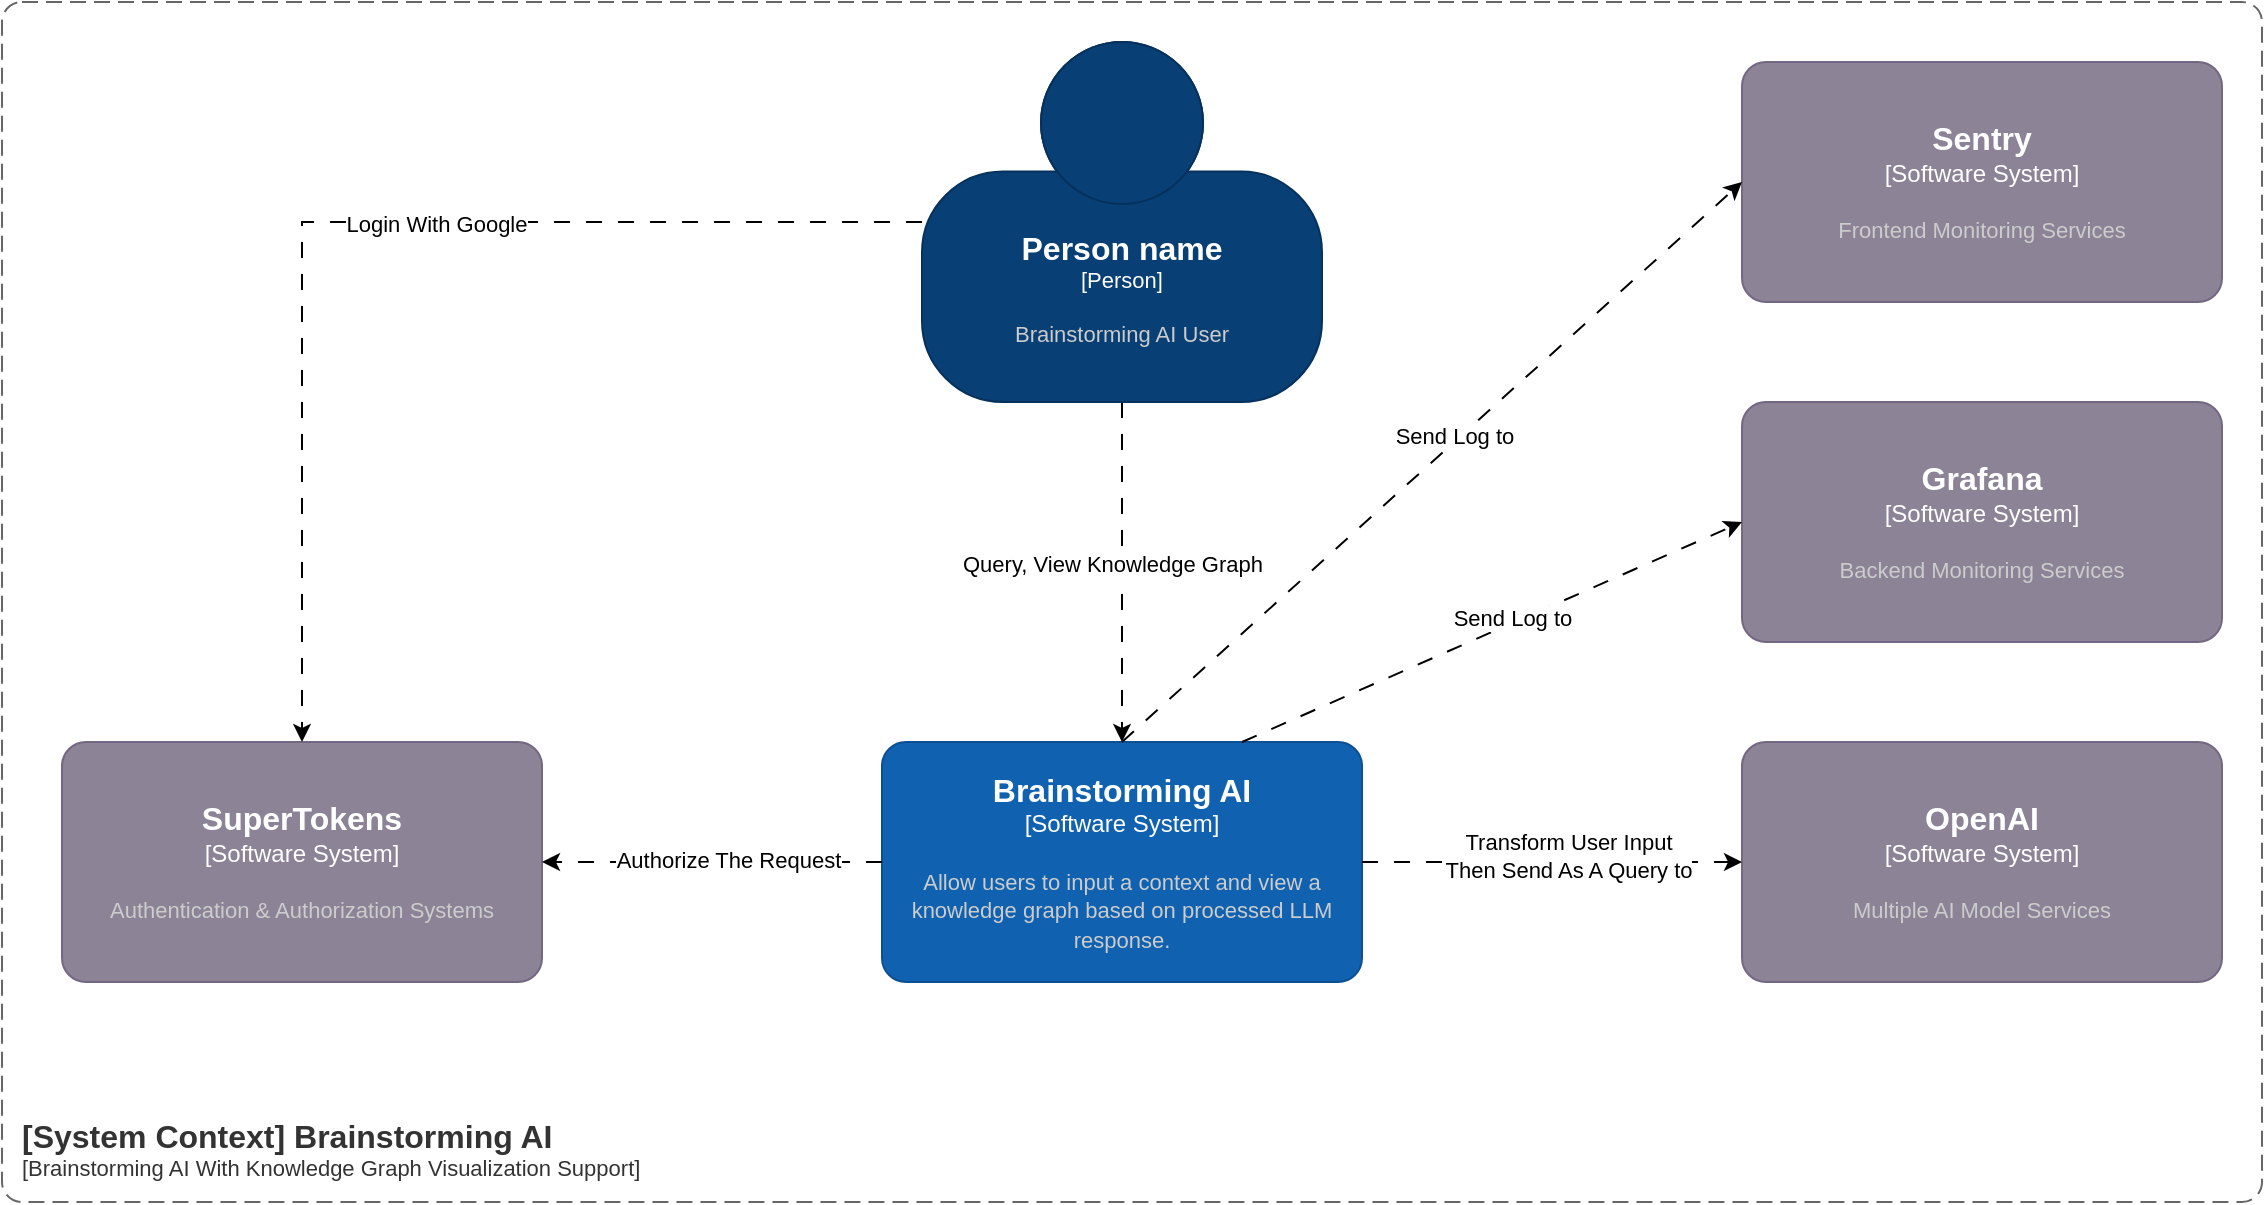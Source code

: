 <mxfile version="26.0.14" pages="3">
  <diagram name="Context" id="xoKpwzHCvvYYNyrAZZVt">
    <mxGraphModel dx="1224" dy="1099" grid="1" gridSize="10" guides="1" tooltips="1" connect="1" arrows="1" fold="1" page="1" pageScale="1" pageWidth="850" pageHeight="1100" math="0" shadow="0">
      <root>
        <mxCell id="0" />
        <mxCell id="1" parent="0" />
        <mxCell id="KrXMXZLr7RKzpI1ByU8g-8" style="edgeStyle=orthogonalEdgeStyle;rounded=0;orthogonalLoop=1;jettySize=auto;html=1;dashed=1;dashPattern=8 8;" parent="1" source="KrXMXZLr7RKzpI1ByU8g-1" target="KrXMXZLr7RKzpI1ByU8g-3" edge="1">
          <mxGeometry relative="1" as="geometry" />
        </mxCell>
        <mxCell id="KrXMXZLr7RKzpI1ByU8g-9" value="Query, View Knowledge Graph" style="edgeLabel;html=1;align=center;verticalAlign=middle;resizable=0;points=[];" parent="KrXMXZLr7RKzpI1ByU8g-8" vertex="1" connectable="0">
          <mxGeometry x="-0.549" y="1" relative="1" as="geometry">
            <mxPoint x="-6" y="42" as="offset" />
          </mxGeometry>
        </mxCell>
        <object placeholders="1" c4Name="Person name" c4Type="Person" c4Description="Brainstorming AI User" label="&lt;font style=&quot;font-size: 16px&quot;&gt;&lt;b&gt;%c4Name%&lt;/b&gt;&lt;/font&gt;&lt;div&gt;[%c4Type%]&lt;/div&gt;&lt;br&gt;&lt;div&gt;&lt;font style=&quot;font-size: 11px&quot;&gt;&lt;font color=&quot;#cccccc&quot;&gt;%c4Description%&lt;/font&gt;&lt;/div&gt;" id="KrXMXZLr7RKzpI1ByU8g-1">
          <mxCell style="html=1;fontSize=11;dashed=0;whiteSpace=wrap;fillColor=#083F75;strokeColor=#06315C;fontColor=#ffffff;shape=mxgraph.c4.person2;align=center;metaEdit=1;points=[[0.5,0,0],[1,0.5,0],[1,0.75,0],[0.75,1,0],[0.5,1,0],[0.25,1,0],[0,0.75,0],[0,0.5,0]];resizable=0;" parent="1" vertex="1">
            <mxGeometry x="570" y="170" width="200" height="180" as="geometry" />
          </mxCell>
        </object>
        <object placeholders="1" c4Name="SuperTokens" c4Type="Software System" c4Description="Authentication &amp; Authorization Systems" label="&lt;font style=&quot;font-size: 16px&quot;&gt;&lt;b&gt;%c4Name%&lt;/b&gt;&lt;/font&gt;&lt;div&gt;[%c4Type%]&lt;/div&gt;&lt;br&gt;&lt;div&gt;&lt;font style=&quot;font-size: 11px&quot;&gt;&lt;font color=&quot;#cccccc&quot;&gt;%c4Description%&lt;/font&gt;&lt;/div&gt;" id="KrXMXZLr7RKzpI1ByU8g-2">
          <mxCell style="rounded=1;whiteSpace=wrap;html=1;labelBackgroundColor=none;fillColor=light-dark(#8C8496,#69AEF2);fontColor=#ffffff;align=center;arcSize=10;strokeColor=#736782;metaEdit=1;resizable=0;points=[[0.25,0,0],[0.5,0,0],[0.75,0,0],[1,0.25,0],[1,0.5,0],[1,0.75,0],[0.75,1,0],[0.5,1,0],[0.25,1,0],[0,0.75,0],[0,0.5,0],[0,0.25,0]];" parent="1" vertex="1">
            <mxGeometry x="140" y="520" width="240" height="120" as="geometry" />
          </mxCell>
        </object>
        <object placeholders="1" c4Name="Brainstorming AI" c4Type="Software System" c4Description="Allow users to input a context and view a knowledge graph based on processed LLM response." label="&lt;font style=&quot;font-size: 16px&quot;&gt;&lt;b&gt;%c4Name%&lt;/b&gt;&lt;/font&gt;&lt;div&gt;[%c4Type%]&lt;/div&gt;&lt;br&gt;&lt;div&gt;&lt;font style=&quot;font-size: 11px&quot;&gt;&lt;font color=&quot;#cccccc&quot;&gt;%c4Description%&lt;/font&gt;&lt;/div&gt;" id="KrXMXZLr7RKzpI1ByU8g-3">
          <mxCell style="rounded=1;whiteSpace=wrap;html=1;labelBackgroundColor=none;fillColor=#1061B0;fontColor=#ffffff;align=center;arcSize=10;strokeColor=#0D5091;metaEdit=1;resizable=0;points=[[0.25,0,0],[0.5,0,0],[0.75,0,0],[1,0.25,0],[1,0.5,0],[1,0.75,0],[0.75,1,0],[0.5,1,0],[0.25,1,0],[0,0.75,0],[0,0.5,0],[0,0.25,0]];" parent="1" vertex="1">
            <mxGeometry x="550" y="520" width="240" height="120" as="geometry" />
          </mxCell>
        </object>
        <mxCell id="KrXMXZLr7RKzpI1ByU8g-4" style="edgeStyle=orthogonalEdgeStyle;rounded=0;orthogonalLoop=1;jettySize=auto;html=1;entryX=0.5;entryY=0;entryDx=0;entryDy=0;entryPerimeter=0;dashed=1;dashPattern=8 8;" parent="1" source="KrXMXZLr7RKzpI1ByU8g-1" target="KrXMXZLr7RKzpI1ByU8g-2" edge="1">
          <mxGeometry relative="1" as="geometry" />
        </mxCell>
        <mxCell id="KrXMXZLr7RKzpI1ByU8g-5" value="Login With Google" style="edgeLabel;html=1;align=center;verticalAlign=middle;resizable=0;points=[];" parent="KrXMXZLr7RKzpI1ByU8g-4" vertex="1" connectable="0">
          <mxGeometry x="-0.146" y="1" relative="1" as="geometry">
            <mxPoint as="offset" />
          </mxGeometry>
        </mxCell>
        <mxCell id="KrXMXZLr7RKzpI1ByU8g-6" style="edgeStyle=orthogonalEdgeStyle;rounded=0;orthogonalLoop=1;jettySize=auto;html=1;exitX=0;exitY=0.5;exitDx=0;exitDy=0;exitPerimeter=0;entryX=1;entryY=0.5;entryDx=0;entryDy=0;entryPerimeter=0;dashed=1;dashPattern=8 8;" parent="1" source="KrXMXZLr7RKzpI1ByU8g-3" target="KrXMXZLr7RKzpI1ByU8g-2" edge="1">
          <mxGeometry relative="1" as="geometry" />
        </mxCell>
        <mxCell id="KrXMXZLr7RKzpI1ByU8g-7" value="Authorize The Request" style="edgeLabel;html=1;align=center;verticalAlign=middle;resizable=0;points=[];" parent="KrXMXZLr7RKzpI1ByU8g-6" vertex="1" connectable="0">
          <mxGeometry x="-0.094" y="-1" relative="1" as="geometry">
            <mxPoint as="offset" />
          </mxGeometry>
        </mxCell>
        <object placeholders="1" c4Name="[System Context] Brainstorming AI" c4Type="SystemScopeBoundary" c4Application="Brainstorming AI With Knowledge Graph Visualization Support" label="&lt;font style=&quot;font-size: 16px&quot;&gt;&lt;b&gt;&lt;div style=&quot;text-align: left&quot;&gt;%c4Name%&lt;/div&gt;&lt;/b&gt;&lt;/font&gt;&lt;div style=&quot;text-align: left&quot;&gt;[%c4Application%]&lt;/div&gt;" id="KrXMXZLr7RKzpI1ByU8g-11">
          <mxCell style="rounded=1;fontSize=11;whiteSpace=wrap;html=1;dashed=1;arcSize=20;fillColor=none;strokeColor=#666666;fontColor=#333333;labelBackgroundColor=none;align=left;verticalAlign=bottom;labelBorderColor=none;spacingTop=0;spacing=10;dashPattern=8 4;metaEdit=1;rotatable=0;perimeter=rectanglePerimeter;noLabel=0;labelPadding=0;allowArrows=0;connectable=0;expand=0;recursiveResize=0;editable=1;pointerEvents=0;absoluteArcSize=1;points=[[0.25,0,0],[0.5,0,0],[0.75,0,0],[1,0.25,0],[1,0.5,0],[1,0.75,0],[0.75,1,0],[0.5,1,0],[0.25,1,0],[0,0.75,0],[0,0.5,0],[0,0.25,0]];" parent="1" vertex="1">
            <mxGeometry x="110" y="150" width="1130" height="600" as="geometry" />
          </mxCell>
        </object>
        <object placeholders="1" c4Name="OpenAI" c4Type="Software System" c4Description="Multiple AI Model Services" label="&lt;font style=&quot;font-size: 16px&quot;&gt;&lt;b&gt;%c4Name%&lt;/b&gt;&lt;/font&gt;&lt;div&gt;[%c4Type%]&lt;/div&gt;&lt;br&gt;&lt;div&gt;&lt;font style=&quot;font-size: 11px&quot;&gt;&lt;font color=&quot;#cccccc&quot;&gt;%c4Description%&lt;/font&gt;&lt;/div&gt;" id="teyKz1xC-jGVm9Y_jV4c-1">
          <mxCell style="rounded=1;whiteSpace=wrap;html=1;labelBackgroundColor=none;fillColor=light-dark(#8C8496,#69AEF2);fontColor=#ffffff;align=center;arcSize=10;strokeColor=#736782;metaEdit=1;resizable=0;points=[[0.25,0,0],[0.5,0,0],[0.75,0,0],[1,0.25,0],[1,0.5,0],[1,0.75,0],[0.75,1,0],[0.5,1,0],[0.25,1,0],[0,0.75,0],[0,0.5,0],[0,0.25,0]];" parent="1" vertex="1">
            <mxGeometry x="980" y="520" width="240" height="120" as="geometry" />
          </mxCell>
        </object>
        <mxCell id="teyKz1xC-jGVm9Y_jV4c-2" style="edgeStyle=orthogonalEdgeStyle;rounded=0;orthogonalLoop=1;jettySize=auto;html=1;exitX=1;exitY=0.5;exitDx=0;exitDy=0;exitPerimeter=0;entryX=0;entryY=0.5;entryDx=0;entryDy=0;entryPerimeter=0;dashed=1;dashPattern=8 8;" parent="1" source="KrXMXZLr7RKzpI1ByU8g-3" target="teyKz1xC-jGVm9Y_jV4c-1" edge="1">
          <mxGeometry relative="1" as="geometry" />
        </mxCell>
        <mxCell id="07vYJACEWxiDzNjc88oJ-1" value="Transform User Input&lt;br&gt;Then Send As A Query to" style="edgeLabel;html=1;align=center;verticalAlign=middle;resizable=0;points=[];" parent="teyKz1xC-jGVm9Y_jV4c-2" vertex="1" connectable="0">
          <mxGeometry x="0.082" y="3" relative="1" as="geometry">
            <mxPoint as="offset" />
          </mxGeometry>
        </mxCell>
        <object placeholders="1" c4Name="Sentry" c4Type="Software System" c4Description="Frontend Monitoring Services" label="&lt;font style=&quot;font-size: 16px&quot;&gt;&lt;b&gt;%c4Name%&lt;/b&gt;&lt;/font&gt;&lt;div&gt;[%c4Type%]&lt;/div&gt;&lt;br&gt;&lt;div&gt;&lt;font style=&quot;font-size: 11px&quot;&gt;&lt;font color=&quot;#cccccc&quot;&gt;%c4Description%&lt;/font&gt;&lt;/div&gt;" id="_smd8ph1YB0CLwSTeMjv-1">
          <mxCell style="rounded=1;whiteSpace=wrap;html=1;labelBackgroundColor=none;fillColor=#8C8496;fontColor=#ffffff;align=center;arcSize=10;strokeColor=#736782;metaEdit=1;resizable=0;points=[[0.25,0,0],[0.5,0,0],[0.75,0,0],[1,0.25,0],[1,0.5,0],[1,0.75,0],[0.75,1,0],[0.5,1,0],[0.25,1,0],[0,0.75,0],[0,0.5,0],[0,0.25,0]];" parent="1" vertex="1">
            <mxGeometry x="980" y="180" width="240" height="120" as="geometry" />
          </mxCell>
        </object>
        <object placeholders="1" c4Name="Grafana" c4Type="Software System" c4Description="Backend Monitoring Services" label="&lt;font style=&quot;font-size: 16px&quot;&gt;&lt;b&gt;%c4Name%&lt;/b&gt;&lt;/font&gt;&lt;div&gt;[%c4Type%]&lt;/div&gt;&lt;br&gt;&lt;div&gt;&lt;font style=&quot;font-size: 11px&quot;&gt;&lt;font color=&quot;#cccccc&quot;&gt;%c4Description%&lt;/font&gt;&lt;/div&gt;" id="_smd8ph1YB0CLwSTeMjv-2">
          <mxCell style="rounded=1;whiteSpace=wrap;html=1;labelBackgroundColor=none;fillColor=#8C8496;fontColor=#ffffff;align=center;arcSize=10;strokeColor=#736782;metaEdit=1;resizable=0;points=[[0.25,0,0],[0.5,0,0],[0.75,0,0],[1,0.25,0],[1,0.5,0],[1,0.75,0],[0.75,1,0],[0.5,1,0],[0.25,1,0],[0,0.75,0],[0,0.5,0],[0,0.25,0]];" parent="1" vertex="1">
            <mxGeometry x="980" y="350" width="240" height="120" as="geometry" />
          </mxCell>
        </object>
        <mxCell id="_smd8ph1YB0CLwSTeMjv-3" style="rounded=0;orthogonalLoop=1;jettySize=auto;html=1;exitX=0.75;exitY=0;exitDx=0;exitDy=0;exitPerimeter=0;entryX=0;entryY=0.5;entryDx=0;entryDy=0;entryPerimeter=0;dashed=1;dashPattern=8 8;" parent="1" source="KrXMXZLr7RKzpI1ByU8g-3" target="_smd8ph1YB0CLwSTeMjv-2" edge="1">
          <mxGeometry relative="1" as="geometry">
            <mxPoint x="770" y="520" as="sourcePoint" />
            <mxPoint x="960" y="520" as="targetPoint" />
          </mxGeometry>
        </mxCell>
        <mxCell id="_smd8ph1YB0CLwSTeMjv-4" value="Send Log to" style="edgeLabel;html=1;align=center;verticalAlign=middle;resizable=0;points=[];" parent="_smd8ph1YB0CLwSTeMjv-3" vertex="1" connectable="0">
          <mxGeometry x="0.082" y="3" relative="1" as="geometry">
            <mxPoint as="offset" />
          </mxGeometry>
        </mxCell>
        <mxCell id="_smd8ph1YB0CLwSTeMjv-6" style="rounded=0;orthogonalLoop=1;jettySize=auto;html=1;dashed=1;dashPattern=8 8;entryX=0;entryY=0.5;entryDx=0;entryDy=0;entryPerimeter=0;" parent="1" target="_smd8ph1YB0CLwSTeMjv-1" edge="1">
          <mxGeometry relative="1" as="geometry">
            <mxPoint x="670" y="520" as="sourcePoint" />
            <mxPoint x="970" y="250" as="targetPoint" />
          </mxGeometry>
        </mxCell>
        <mxCell id="_smd8ph1YB0CLwSTeMjv-7" value="Send Log to" style="edgeLabel;html=1;align=center;verticalAlign=middle;resizable=0;points=[];" parent="_smd8ph1YB0CLwSTeMjv-6" vertex="1" connectable="0">
          <mxGeometry x="0.082" y="3" relative="1" as="geometry">
            <mxPoint as="offset" />
          </mxGeometry>
        </mxCell>
      </root>
    </mxGraphModel>
  </diagram>
  <diagram id="Kj8Pas-ZLH3h0pwSDU8d" name="Containers">
    <mxGraphModel dx="2890" dy="1832" grid="1" gridSize="10" guides="1" tooltips="1" connect="1" arrows="1" fold="1" page="1" pageScale="1" pageWidth="850" pageHeight="1100" math="0" shadow="0">
      <root>
        <mxCell id="0" />
        <mxCell id="1" parent="0" />
        <mxCell id="Flr4uPjJAbQLavjlsexW-2" style="rounded=0;orthogonalLoop=1;jettySize=auto;html=1;dashed=1;dashPattern=8 8;" parent="1" source="zJX9hsmbGOsZ1Tp8YJfX-1" target="Flr4uPjJAbQLavjlsexW-1" edge="1">
          <mxGeometry relative="1" as="geometry" />
        </mxCell>
        <mxCell id="Flr4uPjJAbQLavjlsexW-3" value="Visit brainstorming.leotj.com&lt;br&gt;using&lt;br&gt;[HTTPS]" style="edgeLabel;html=1;align=center;verticalAlign=middle;resizable=0;points=[];" parent="Flr4uPjJAbQLavjlsexW-2" vertex="1" connectable="0">
          <mxGeometry x="-0.046" relative="1" as="geometry">
            <mxPoint as="offset" />
          </mxGeometry>
        </mxCell>
        <object placeholders="1" c4Name="Person name" c4Type="Person" c4Description="Brainstorming AI User" label="&lt;font style=&quot;font-size: 16px&quot;&gt;&lt;b&gt;%c4Name%&lt;/b&gt;&lt;/font&gt;&lt;div&gt;[%c4Type%]&lt;/div&gt;&lt;br&gt;&lt;div&gt;&lt;font style=&quot;font-size: 11px&quot;&gt;&lt;font color=&quot;#cccccc&quot;&gt;%c4Description%&lt;/font&gt;&lt;/div&gt;" id="zJX9hsmbGOsZ1Tp8YJfX-1">
          <mxCell style="html=1;fontSize=11;dashed=0;whiteSpace=wrap;fillColor=#083F75;strokeColor=#06315C;fontColor=#ffffff;shape=mxgraph.c4.person2;align=center;metaEdit=1;points=[[0.5,0,0],[1,0.5,0],[1,0.75,0],[0.75,1,0],[0.5,1,0],[0.25,1,0],[0,0.75,0],[0,0.5,0]];resizable=0;" parent="1" vertex="1">
            <mxGeometry x="-574" y="470" width="200" height="180" as="geometry" />
          </mxCell>
        </object>
        <object placeholders="1" c4Name="Web Application" c4Type="Container" c4Technology="NextJS" c4Description="Deliver the LLM interaction capabilities with evolving visualized knowledge graph." label="&lt;font style=&quot;font-size: 16px&quot;&gt;&lt;b&gt;%c4Name%&lt;/b&gt;&lt;/font&gt;&lt;div&gt;[%c4Type%: %c4Technology%]&lt;/div&gt;&lt;br&gt;&lt;div&gt;&lt;font style=&quot;font-size: 11px&quot;&gt;&lt;font color=&quot;#E6E6E6&quot;&gt;%c4Description%&lt;/font&gt;&lt;/div&gt;" id="Flr4uPjJAbQLavjlsexW-1">
          <mxCell style="rounded=1;whiteSpace=wrap;html=1;fontSize=11;labelBackgroundColor=none;fillColor=#23A2D9;fontColor=#ffffff;align=center;arcSize=10;strokeColor=#0E7DAD;metaEdit=1;resizable=0;points=[[0.25,0,0],[0.5,0,0],[0.75,0,0],[1,0.25,0],[1,0.5,0],[1,0.75,0],[0.75,1,0],[0.5,1,0],[0.25,1,0],[0,0.75,0],[0,0.5,0],[0,0.25,0]];" parent="1" vertex="1">
            <mxGeometry x="-164" y="510" width="240" height="120" as="geometry" />
          </mxCell>
        </object>
        <mxCell id="Flr4uPjJAbQLavjlsexW-9" style="rounded=0;orthogonalLoop=1;jettySize=auto;html=1;exitX=0.25;exitY=1;exitDx=0;exitDy=0;exitPerimeter=0;dashed=1;dashPattern=8 8;flowAnimation=1;shadow=1;" parent="1" source="Flr4uPjJAbQLavjlsexW-4" target="Flr4uPjJAbQLavjlsexW-7" edge="1">
          <mxGeometry relative="1" as="geometry" />
        </mxCell>
        <mxCell id="Flr4uPjJAbQLavjlsexW-12" value="Reads from and writes to&lt;br&gt;[JSON/TCP]" style="edgeLabel;html=1;align=center;verticalAlign=middle;resizable=0;points=[];" parent="Flr4uPjJAbQLavjlsexW-9" vertex="1" connectable="0">
          <mxGeometry x="-0.193" y="-1" relative="1" as="geometry">
            <mxPoint as="offset" />
          </mxGeometry>
        </mxCell>
        <object placeholders="1" c4Name="Backend Service" c4Type="Container" c4Technology="NestJS" c4Description="Transform user input into LLM query, extract nodes and relationship from the response and provide the knowledge graph data.&#xa;[GraphQL]" label="&lt;font style=&quot;font-size: 16px&quot;&gt;&lt;b&gt;%c4Name%&lt;/b&gt;&lt;/font&gt;&lt;div&gt;[%c4Type%: %c4Technology%]&lt;/div&gt;&lt;br&gt;&lt;div&gt;&lt;font style=&quot;font-size: 11px&quot;&gt;&lt;font color=&quot;#E6E6E6&quot;&gt;%c4Description%&lt;/font&gt;&lt;/div&gt;" id="Flr4uPjJAbQLavjlsexW-4">
          <mxCell style="rounded=1;whiteSpace=wrap;html=1;fontSize=11;labelBackgroundColor=none;fillColor=#23A2D9;fontColor=#ffffff;align=center;arcSize=10;strokeColor=#0E7DAD;metaEdit=1;resizable=0;points=[[0.25,0,0],[0.5,0,0],[0.75,0,0],[1,0.25,0],[1,0.5,0],[1,0.75,0],[0.75,1,0],[0.5,1,0],[0.25,1,0],[0,0.75,0],[0,0.5,0],[0,0.25,0]];" parent="1" vertex="1">
            <mxGeometry x="330" y="740" width="240" height="120" as="geometry" />
          </mxCell>
        </object>
        <mxCell id="Flr4uPjJAbQLavjlsexW-5" style="rounded=0;orthogonalLoop=1;jettySize=auto;html=1;entryX=0;entryY=0.25;entryDx=0;entryDy=0;entryPerimeter=0;dashed=1;dashPattern=8 8;exitX=1;exitY=0.25;exitDx=0;exitDy=0;exitPerimeter=0;flowAnimation=1;shadow=1;" parent="1" source="Flr4uPjJAbQLavjlsexW-1" target="vUOXsL0lYBsSTSqv6OXB-17" edge="1">
          <mxGeometry relative="1" as="geometry">
            <mxPoint x="70" y="570" as="sourcePoint" />
          </mxGeometry>
        </mxCell>
        <mxCell id="Flr4uPjJAbQLavjlsexW-6" value="Makes API calls to&lt;br&gt;[JSON/GraphQL]" style="edgeLabel;html=1;align=center;verticalAlign=middle;resizable=0;points=[];" parent="Flr4uPjJAbQLavjlsexW-5" vertex="1" connectable="0">
          <mxGeometry x="-0.12" y="4" relative="1" as="geometry">
            <mxPoint as="offset" />
          </mxGeometry>
        </mxCell>
        <object placeholders="1" c4Name="In-memory Database" c4Type="Container" c4Technology="Redis" c4Description="Store the cache of OpenAI responses, user data, and frequently accessed graph data." label="&lt;font style=&quot;font-size: 16px&quot;&gt;&lt;b&gt;%c4Name%&lt;/b&gt;&lt;/font&gt;&lt;div&gt;[%c4Type%:&amp;nbsp;%c4Technology%]&lt;/div&gt;&lt;br&gt;&lt;div&gt;&lt;font style=&quot;font-size: 11px&quot;&gt;&lt;font color=&quot;#E6E6E6&quot;&gt;%c4Description%&lt;/font&gt;&lt;/div&gt;" id="Flr4uPjJAbQLavjlsexW-7">
          <mxCell style="shape=cylinder3;size=15;whiteSpace=wrap;html=1;boundedLbl=1;rounded=0;labelBackgroundColor=none;fillColor=#23A2D9;fontSize=12;fontColor=#ffffff;align=center;strokeColor=#0E7DAD;metaEdit=1;points=[[0.5,0,0],[1,0.25,0],[1,0.5,0],[1,0.75,0],[0.5,1,0],[0,0.75,0],[0,0.5,0],[0,0.25,0]];resizable=0;" parent="1" vertex="1">
            <mxGeometry x="-46" y="1000" width="240" height="120" as="geometry" />
          </mxCell>
        </object>
        <object placeholders="1" c4Name="Graph Database" c4Type="Container" c4Technology="Neo4j" c4Description="Store the knowledge graph." label="&lt;font style=&quot;font-size: 16px&quot;&gt;&lt;b&gt;%c4Name%&lt;/b&gt;&lt;/font&gt;&lt;div&gt;[%c4Type%:&amp;nbsp;%c4Technology%]&lt;/div&gt;&lt;br&gt;&lt;div&gt;&lt;font style=&quot;font-size: 11px&quot;&gt;&lt;font color=&quot;#E6E6E6&quot;&gt;%c4Description%&lt;/font&gt;&lt;/div&gt;" id="Flr4uPjJAbQLavjlsexW-8">
          <mxCell style="shape=cylinder3;size=15;whiteSpace=wrap;html=1;boundedLbl=1;rounded=0;labelBackgroundColor=none;fillColor=#23A2D9;fontSize=12;fontColor=#ffffff;align=center;strokeColor=#0E7DAD;metaEdit=1;points=[[0.5,0,0],[1,0.25,0],[1,0.5,0],[1,0.75,0],[0.5,1,0],[0,0.75,0],[0,0.5,0],[0,0.25,0]];resizable=0;" parent="1" vertex="1">
            <mxGeometry x="330" y="1000" width="240" height="120" as="geometry" />
          </mxCell>
        </object>
        <mxCell id="Flr4uPjJAbQLavjlsexW-10" style="rounded=0;orthogonalLoop=1;jettySize=auto;html=1;exitX=0.5;exitY=1;exitDx=0;exitDy=0;exitPerimeter=0;entryX=0.5;entryY=0;entryDx=0;entryDy=0;entryPerimeter=0;dashed=1;dashPattern=8 8;flowAnimation=1;shadow=1;" parent="1" source="Flr4uPjJAbQLavjlsexW-4" target="Flr4uPjJAbQLavjlsexW-8" edge="1">
          <mxGeometry relative="1" as="geometry" />
        </mxCell>
        <mxCell id="Flr4uPjJAbQLavjlsexW-11" value="Reads from&lt;br&gt;[JSON/TCP]" style="edgeLabel;html=1;align=center;verticalAlign=middle;resizable=0;points=[];" parent="Flr4uPjJAbQLavjlsexW-10" vertex="1" connectable="0">
          <mxGeometry x="-0.155" y="-1" relative="1" as="geometry">
            <mxPoint as="offset" />
          </mxGeometry>
        </mxCell>
        <object placeholders="1" c4Name="Brainstorming AI" c4Type="SystemScopeBoundary" c4Application="Software System" label="&lt;font style=&quot;font-size: 16px&quot;&gt;&lt;b&gt;&lt;div style=&quot;text-align: left&quot;&gt;%c4Name%&lt;/div&gt;&lt;/b&gt;&lt;/font&gt;&lt;div style=&quot;text-align: left&quot;&gt;[%c4Application%]&lt;/div&gt;" id="GtiI3EaM6tN44gTTziCX-1">
          <mxCell style="rounded=1;fontSize=11;whiteSpace=wrap;html=1;dashed=1;arcSize=20;fillColor=none;strokeColor=#666666;fontColor=#333333;labelBackgroundColor=none;align=left;verticalAlign=bottom;labelBorderColor=none;spacingTop=0;spacing=10;dashPattern=8 4;metaEdit=1;rotatable=0;perimeter=rectanglePerimeter;noLabel=0;labelPadding=0;allowArrows=0;connectable=0;expand=0;recursiveResize=0;editable=1;pointerEvents=0;absoluteArcSize=1;points=[[0.25,0,0],[0.5,0,0],[0.75,0,0],[1,0.25,0],[1,0.5,0],[1,0.75,0],[0.75,1,0],[0.5,1,0],[0.25,1,0],[0,0.75,0],[0,0.5,0],[0,0.25,0]];" parent="1" vertex="1">
            <mxGeometry x="-194" y="470" width="1274" height="710" as="geometry" />
          </mxCell>
        </object>
        <object placeholders="1" c4Name="OpenAI" c4Type="Software System" c4Description="Multiple AI Model Services" label="&lt;font style=&quot;font-size: 16px&quot;&gt;&lt;b&gt;%c4Name%&lt;/b&gt;&lt;/font&gt;&lt;div&gt;[%c4Type%]&lt;/div&gt;&lt;br&gt;&lt;div&gt;&lt;font style=&quot;font-size: 11px&quot;&gt;&lt;font color=&quot;#cccccc&quot;&gt;%c4Description%&lt;/font&gt;&lt;/div&gt;" id="P8IIvWZ-TRXMILcFO7Of-1">
          <mxCell style="rounded=1;whiteSpace=wrap;html=1;labelBackgroundColor=none;fillColor=light-dark(#8C8496,#69AEF2);fontColor=#ffffff;align=center;arcSize=10;strokeColor=#736782;metaEdit=1;resizable=0;points=[[0.25,0,0],[0.5,0,0],[0.75,0,0],[1,0.25,0],[1,0.5,0],[1,0.75,0],[0.75,1,0],[0.5,1,0],[0.25,1,0],[0,0.75,0],[0,0.5,0],[0,0.25,0]];" parent="1" vertex="1">
            <mxGeometry x="1160" y="510" width="240" height="120" as="geometry" />
          </mxCell>
        </object>
        <object placeholders="1" c4Name="SuperTokens" c4Type="Software System" c4Description="Authentication &amp; Authorization Systems" label="&lt;font style=&quot;font-size: 16px&quot;&gt;&lt;b&gt;%c4Name%&lt;/b&gt;&lt;/font&gt;&lt;div&gt;[%c4Type%]&lt;/div&gt;&lt;br&gt;&lt;div&gt;&lt;font style=&quot;font-size: 11px&quot;&gt;&lt;font color=&quot;#cccccc&quot;&gt;%c4Description%&lt;/font&gt;&lt;/div&gt;" id="r5Pg8OJgaNNdkLT6KFqc-1">
          <mxCell style="rounded=1;whiteSpace=wrap;html=1;labelBackgroundColor=none;fillColor=light-dark(#8C8496,#69AEF2);fontColor=#ffffff;align=center;arcSize=10;strokeColor=#736782;metaEdit=1;resizable=0;points=[[0.25,0,0],[0.5,0,0],[0.75,0,0],[1,0.25,0],[1,0.5,0],[1,0.75,0],[0.75,1,0],[0.5,1,0],[0.25,1,0],[0,0.75,0],[0,0.5,0],[0,0.25,0]];" parent="1" vertex="1">
            <mxGeometry x="116" y="210" width="240" height="120" as="geometry" />
          </mxCell>
        </object>
        <mxCell id="r5Pg8OJgaNNdkLT6KFqc-2" style="rounded=0;orthogonalLoop=1;jettySize=auto;html=1;exitX=0.5;exitY=0;exitDx=0;exitDy=0;exitPerimeter=0;entryX=0.5;entryY=1;entryDx=0;entryDy=0;entryPerimeter=0;dashed=1;dashPattern=8 8;flowAnimation=1;shadow=1;" parent="1" source="vUOXsL0lYBsSTSqv6OXB-17" target="r5Pg8OJgaNNdkLT6KFqc-1" edge="1">
          <mxGeometry relative="1" as="geometry" />
        </mxCell>
        <mxCell id="ECfjPqavz0D0jcs3B0_T-5" value="Authorize The Request" style="edgeLabel;html=1;align=center;verticalAlign=middle;resizable=0;points=[];" parent="r5Pg8OJgaNNdkLT6KFqc-2" vertex="1" connectable="0">
          <mxGeometry x="0.05" y="-3" relative="1" as="geometry">
            <mxPoint y="-1" as="offset" />
          </mxGeometry>
        </mxCell>
        <mxCell id="ECfjPqavz0D0jcs3B0_T-2" style="rounded=0;orthogonalLoop=1;jettySize=auto;html=1;exitX=0.5;exitY=0;exitDx=0;exitDy=0;exitPerimeter=0;entryX=0.5;entryY=1;entryDx=0;entryDy=0;entryPerimeter=0;dashed=1;dashPattern=8 8;flowAnimation=1;shadow=1;" parent="1" source="Flr4uPjJAbQLavjlsexW-1" target="r5Pg8OJgaNNdkLT6KFqc-1" edge="1">
          <mxGeometry relative="1" as="geometry">
            <mxPoint x="710" y="520" as="sourcePoint" />
            <mxPoint x="470" y="350" as="targetPoint" />
          </mxGeometry>
        </mxCell>
        <mxCell id="ECfjPqavz0D0jcs3B0_T-4" value="Authenticate The User" style="edgeLabel;html=1;align=center;verticalAlign=middle;resizable=0;points=[];" parent="ECfjPqavz0D0jcs3B0_T-2" vertex="1" connectable="0">
          <mxGeometry x="0.235" y="-5" relative="1" as="geometry">
            <mxPoint as="offset" />
          </mxGeometry>
        </mxCell>
        <mxCell id="j0WpevnVE4KYsa_KxGi2-2" style="rounded=0;orthogonalLoop=1;jettySize=auto;html=1;exitX=1;exitY=0.5;exitDx=0;exitDy=0;exitPerimeter=0;dashed=1;dashPattern=8 8;entryX=0;entryY=0.5;entryDx=0;entryDy=0;entryPerimeter=0;flowAnimation=1;shadow=1;" parent="1" source="Flr4uPjJAbQLavjlsexW-4" target="P8IIvWZ-TRXMILcFO7Of-1" edge="1">
          <mxGeometry relative="1" as="geometry">
            <mxPoint x="1275" y="450" as="sourcePoint" />
            <mxPoint x="820" y="620" as="targetPoint" />
          </mxGeometry>
        </mxCell>
        <mxCell id="j0WpevnVE4KYsa_KxGi2-3" value="Send Query to&lt;br&gt;[JSON/HTTP]" style="edgeLabel;html=1;align=center;verticalAlign=middle;resizable=0;points=[];" parent="j0WpevnVE4KYsa_KxGi2-2" vertex="1" connectable="0">
          <mxGeometry x="0.05" y="-3" relative="1" as="geometry">
            <mxPoint y="-1" as="offset" />
          </mxGeometry>
        </mxCell>
        <object placeholders="1" c4Name="Sentry" c4Type="Software System" c4Description="Frontend Monitoring Services" label="&lt;font style=&quot;font-size: 16px&quot;&gt;&lt;b&gt;%c4Name%&lt;/b&gt;&lt;/font&gt;&lt;div&gt;[%c4Type%]&lt;/div&gt;&lt;br&gt;&lt;div&gt;&lt;font style=&quot;font-size: 11px&quot;&gt;&lt;font color=&quot;#cccccc&quot;&gt;%c4Description%&lt;/font&gt;&lt;/div&gt;" id="4PMbXPbfAuI2t3oBTmWJ-1">
          <mxCell style="rounded=1;whiteSpace=wrap;html=1;labelBackgroundColor=none;fillColor=#8C8496;fontColor=#ffffff;align=center;arcSize=10;strokeColor=#736782;metaEdit=1;resizable=0;points=[[0.25,0,0],[0.5,0,0],[0.75,0,0],[1,0.25,0],[1,0.5,0],[1,0.75,0],[0.75,1,0],[0.5,1,0],[0.25,1,0],[0,0.75,0],[0,0.5,0],[0,0.25,0]];" parent="1" vertex="1">
            <mxGeometry x="1160" y="170" width="240" height="120" as="geometry" />
          </mxCell>
        </object>
        <object placeholders="1" c4Name="Grafana" c4Type="Software System" c4Description="Backend Monitoring Services" label="&lt;font style=&quot;font-size: 16px&quot;&gt;&lt;b&gt;%c4Name%&lt;/b&gt;&lt;/font&gt;&lt;div&gt;[%c4Type%]&lt;/div&gt;&lt;br&gt;&lt;div&gt;&lt;font style=&quot;font-size: 11px&quot;&gt;&lt;font color=&quot;#cccccc&quot;&gt;%c4Description%&lt;/font&gt;&lt;/div&gt;" id="4PMbXPbfAuI2t3oBTmWJ-2">
          <mxCell style="rounded=1;whiteSpace=wrap;html=1;labelBackgroundColor=none;fillColor=#8C8496;fontColor=#ffffff;align=center;arcSize=10;strokeColor=#736782;metaEdit=1;resizable=0;points=[[0.25,0,0],[0.5,0,0],[0.75,0,0],[1,0.25,0],[1,0.5,0],[1,0.75,0],[0.75,1,0],[0.5,1,0],[0.25,1,0],[0,0.75,0],[0,0.5,0],[0,0.25,0]];" parent="1" vertex="1">
            <mxGeometry x="1160" y="340" width="240" height="120" as="geometry" />
          </mxCell>
        </object>
        <mxCell id="4PMbXPbfAuI2t3oBTmWJ-3" style="rounded=0;orthogonalLoop=1;jettySize=auto;html=1;entryX=0;entryY=0.5;entryDx=0;entryDy=0;entryPerimeter=0;dashed=1;dashPattern=8 8;exitX=0.5;exitY=0;exitDx=0;exitDy=0;exitPerimeter=0;flowAnimation=1;shadow=1;" parent="1" source="Flr4uPjJAbQLavjlsexW-1" target="4PMbXPbfAuI2t3oBTmWJ-1" edge="1">
          <mxGeometry relative="1" as="geometry">
            <mxPoint x="210" y="510" as="sourcePoint" />
            <mxPoint x="470" y="350" as="targetPoint" />
          </mxGeometry>
        </mxCell>
        <mxCell id="4PMbXPbfAuI2t3oBTmWJ-4" value="Send Log to&lt;br&gt;[JSON/HTTP]" style="edgeLabel;html=1;align=center;verticalAlign=middle;resizable=0;points=[];" parent="4PMbXPbfAuI2t3oBTmWJ-3" vertex="1" connectable="0">
          <mxGeometry x="0.235" y="-5" relative="1" as="geometry">
            <mxPoint as="offset" />
          </mxGeometry>
        </mxCell>
        <mxCell id="4PMbXPbfAuI2t3oBTmWJ-5" style="rounded=0;orthogonalLoop=1;jettySize=auto;html=1;entryX=0;entryY=0.5;entryDx=0;entryDy=0;entryPerimeter=0;dashed=1;dashPattern=8 8;exitX=0.5;exitY=0;exitDx=0;exitDy=0;exitPerimeter=0;flowAnimation=1;shadow=1;" parent="1" source="Flr4uPjJAbQLavjlsexW-4" target="4PMbXPbfAuI2t3oBTmWJ-2" edge="1">
          <mxGeometry relative="1" as="geometry">
            <mxPoint x="700" y="510" as="sourcePoint" />
            <mxPoint x="1170" y="240" as="targetPoint" />
          </mxGeometry>
        </mxCell>
        <mxCell id="jHUMMjyvcDXDZbAyUKMc-1" value="Send Log to&lt;br&gt;[JSON/TCP]" style="edgeLabel;html=1;align=center;verticalAlign=middle;resizable=0;points=[];" vertex="1" connectable="0" parent="4PMbXPbfAuI2t3oBTmWJ-5">
          <mxGeometry x="-0.077" y="1" relative="1" as="geometry">
            <mxPoint as="offset" />
          </mxGeometry>
        </mxCell>
        <object placeholders="1" c4Name="Queue System" c4Type="Container" c4Technology="BullMQ" c4Description="Store asynchronous task for the update process of knowledge graph database." label="&lt;font style=&quot;font-size: 16px&quot;&gt;&lt;b&gt;%c4Name%&lt;/b&gt;&lt;/font&gt;&lt;div&gt;[%c4Type%:&amp;nbsp;%c4Technology%]&lt;/div&gt;&lt;br&gt;&lt;div&gt;&lt;font style=&quot;font-size: 11px&quot;&gt;&lt;font color=&quot;#E6E6E6&quot;&gt;%c4Description%&lt;/font&gt;&lt;/div&gt;" id="4PMbXPbfAuI2t3oBTmWJ-7">
          <mxCell style="shape=cylinder3;size=15;direction=south;whiteSpace=wrap;html=1;boundedLbl=1;rounded=0;labelBackgroundColor=none;fillColor=#23A2D9;fontSize=12;fontColor=#ffffff;align=center;strokeColor=#0E7DAD;metaEdit=1;points=[[0.5,0,0],[1,0.25,0],[1,0.5,0],[1,0.75,0],[0.5,1,0],[0,0.75,0],[0,0.5,0],[0,0.25,0]];resizable=0;" parent="1" vertex="1">
            <mxGeometry x="770" y="740" width="240" height="120" as="geometry" />
          </mxCell>
        </object>
        <object placeholders="1" c4Name="Worker" c4Type="Container" c4Technology="NestJS" c4Description="Consumes messages from the graph-write-queue and executes the graph update query againts the database" label="&lt;font style=&quot;font-size: 16px&quot;&gt;&lt;b&gt;%c4Name%&lt;/b&gt;&lt;/font&gt;&lt;div&gt;[%c4Type%: %c4Technology%]&lt;/div&gt;&lt;br&gt;&lt;div&gt;&lt;font style=&quot;font-size: 11px&quot;&gt;&lt;font color=&quot;#E6E6E6&quot;&gt;%c4Description%&lt;/font&gt;&lt;/div&gt;" id="vUOXsL0lYBsSTSqv6OXB-1">
          <mxCell style="rounded=1;whiteSpace=wrap;html=1;fontSize=11;labelBackgroundColor=none;fillColor=#23A2D9;fontColor=#ffffff;align=center;arcSize=10;strokeColor=#0E7DAD;metaEdit=1;resizable=0;points=[[0.25,0,0],[0.5,0,0],[0.75,0,0],[1,0.25,0],[1,0.5,0],[1,0.75,0],[0.75,1,0],[0.5,1,0],[0.25,1,0],[0,0.75,0],[0,0.5,0],[0,0.25,0]];" vertex="1" parent="1">
            <mxGeometry x="770" y="1000" width="240" height="120" as="geometry" />
          </mxCell>
        </object>
        <mxCell id="vUOXsL0lYBsSTSqv6OXB-3" style="rounded=0;orthogonalLoop=1;jettySize=auto;html=1;exitX=0;exitY=0.5;exitDx=0;exitDy=0;exitPerimeter=0;entryX=1;entryY=0.5;entryDx=0;entryDy=0;entryPerimeter=0;dashed=1;dashPattern=8 8;flowAnimation=1;shadow=1;" edge="1" parent="1" source="vUOXsL0lYBsSTSqv6OXB-1" target="Flr4uPjJAbQLavjlsexW-8">
          <mxGeometry relative="1" as="geometry">
            <mxPoint x="774" y="1210" as="sourcePoint" />
            <mxPoint x="684" y="1170" as="targetPoint" />
          </mxGeometry>
        </mxCell>
        <mxCell id="vUOXsL0lYBsSTSqv6OXB-4" value="Writes to&lt;br&gt;[JSON/TCP]" style="edgeLabel;html=1;align=center;verticalAlign=middle;resizable=0;points=[];" vertex="1" connectable="0" parent="vUOXsL0lYBsSTSqv6OXB-3">
          <mxGeometry x="-0.155" y="-1" relative="1" as="geometry">
            <mxPoint as="offset" />
          </mxGeometry>
        </mxCell>
        <mxCell id="vUOXsL0lYBsSTSqv6OXB-6" style="rounded=0;orthogonalLoop=1;jettySize=auto;html=1;exitX=0.5;exitY=0;exitDx=0;exitDy=0;exitPerimeter=0;entryX=1;entryY=0.5;entryDx=0;entryDy=0;entryPerimeter=0;dashed=1;dashPattern=8 8;flowAnimation=1;" edge="1" parent="1" source="vUOXsL0lYBsSTSqv6OXB-1" target="4PMbXPbfAuI2t3oBTmWJ-7">
          <mxGeometry relative="1" as="geometry">
            <mxPoint x="889.41" y="950" as="sourcePoint" />
            <mxPoint x="889.41" y="860" as="targetPoint" />
          </mxGeometry>
        </mxCell>
        <mxCell id="vUOXsL0lYBsSTSqv6OXB-13" value="Consume messages from&lt;br&gt;[JSON/TCP]" style="edgeLabel;html=1;align=center;verticalAlign=middle;resizable=0;points=[];" vertex="1" connectable="0" parent="vUOXsL0lYBsSTSqv6OXB-6">
          <mxGeometry x="-0.044" y="1" relative="1" as="geometry">
            <mxPoint as="offset" />
          </mxGeometry>
        </mxCell>
        <mxCell id="vUOXsL0lYBsSTSqv6OXB-12" style="rounded=0;orthogonalLoop=1;jettySize=auto;html=1;exitX=1;exitY=0.5;exitDx=0;exitDy=0;exitPerimeter=0;dashed=1;dashPattern=8 8;entryX=0.5;entryY=1;entryDx=0;entryDy=0;entryPerimeter=0;flowAnimation=1;shadow=1;" edge="1" parent="1" source="Flr4uPjJAbQLavjlsexW-4" target="4PMbXPbfAuI2t3oBTmWJ-7">
          <mxGeometry relative="1" as="geometry">
            <mxPoint x="894" y="900" as="sourcePoint" />
            <mxPoint x="894" y="940" as="targetPoint" />
          </mxGeometry>
        </mxCell>
        <mxCell id="vUOXsL0lYBsSTSqv6OXB-14" value="Produce message to&lt;br&gt;[JSON/TCP&lt;span style=&quot;background-color: light-dark(#ffffff, var(--ge-dark-color, #121212)); color: light-dark(rgb(0, 0, 0), rgb(255, 255, 255));&quot;&gt;]&lt;/span&gt;" style="edgeLabel;html=1;align=center;verticalAlign=middle;resizable=0;points=[];" vertex="1" connectable="0" parent="vUOXsL0lYBsSTSqv6OXB-12">
          <mxGeometry x="-0.292" y="1" relative="1" as="geometry">
            <mxPoint as="offset" />
          </mxGeometry>
        </mxCell>
        <mxCell id="vUOXsL0lYBsSTSqv6OXB-15" style="rounded=0;orthogonalLoop=1;jettySize=auto;html=1;dashed=1;dashPattern=8 8;exitX=1;exitY=0.75;exitDx=0;exitDy=0;exitPerimeter=0;entryX=0;entryY=0.75;entryDx=0;entryDy=0;entryPerimeter=0;flowAnimation=1;startArrow=classic;startFill=1;shadow=1;" edge="1" parent="1" source="Flr4uPjJAbQLavjlsexW-1" target="vUOXsL0lYBsSTSqv6OXB-17">
          <mxGeometry relative="1" as="geometry">
            <mxPoint x="70" y="600" as="sourcePoint" />
            <mxPoint x="330" y="600" as="targetPoint" />
          </mxGeometry>
        </mxCell>
        <mxCell id="vUOXsL0lYBsSTSqv6OXB-16" value="Real Time Communication&lt;br&gt;[JSON/Web Socket]" style="edgeLabel;html=1;align=center;verticalAlign=middle;resizable=0;points=[];" vertex="1" connectable="0" parent="vUOXsL0lYBsSTSqv6OXB-15">
          <mxGeometry x="-0.12" y="4" relative="1" as="geometry">
            <mxPoint as="offset" />
          </mxGeometry>
        </mxCell>
        <object placeholders="1" c4Name="Gatekeeper" c4Type="Container" c4Technology="Traefik" c4Description="Handles routing, load balancing, and API gateway functionality (authentication, rate limiting, SSL termination) for backend services." label="&lt;font style=&quot;font-size: 16px&quot;&gt;&lt;b&gt;%c4Name%&lt;/b&gt;&lt;/font&gt;&lt;div&gt;[%c4Type%: %c4Technology%]&lt;/div&gt;&lt;br&gt;&lt;div&gt;&lt;font style=&quot;font-size: 11px&quot;&gt;&lt;font color=&quot;#E6E6E6&quot;&gt;%c4Description%&lt;/font&gt;&lt;/div&gt;" id="vUOXsL0lYBsSTSqv6OXB-17">
          <mxCell style="rounded=1;whiteSpace=wrap;html=1;fontSize=11;labelBackgroundColor=none;fillColor=#23A2D9;fontColor=#ffffff;align=center;arcSize=10;strokeColor=#0E7DAD;metaEdit=1;resizable=0;points=[[0.25,0,0],[0.5,0,0],[0.75,0,0],[1,0.25,0],[1,0.5,0],[1,0.75,0],[0.75,1,0],[0.5,1,0],[0.25,1,0],[0,0.75,0],[0,0.5,0],[0,0.25,0]];" vertex="1" parent="1">
            <mxGeometry x="330" y="510" width="240" height="120" as="geometry" />
          </mxCell>
        </object>
        <mxCell id="vUOXsL0lYBsSTSqv6OXB-19" style="rounded=0;orthogonalLoop=1;jettySize=auto;html=1;exitX=0.5;exitY=1;exitDx=0;exitDy=0;exitPerimeter=0;dashed=1;dashPattern=8 8;flowAnimation=1;shadow=1;" edge="1" parent="1" source="vUOXsL0lYBsSTSqv6OXB-17" target="Flr4uPjJAbQLavjlsexW-4">
          <mxGeometry relative="1" as="geometry">
            <mxPoint x="344" y="710" as="sourcePoint" />
            <mxPoint x="20" y="710" as="targetPoint" />
          </mxGeometry>
        </mxCell>
        <mxCell id="vUOXsL0lYBsSTSqv6OXB-20" value="Distribute API Requests to&lt;br&gt;[HTTP" style="edgeLabel;html=1;align=center;verticalAlign=middle;resizable=0;points=[];" vertex="1" connectable="0" parent="vUOXsL0lYBsSTSqv6OXB-19">
          <mxGeometry x="-0.37" y="1" relative="1" as="geometry">
            <mxPoint y="1" as="offset" />
          </mxGeometry>
        </mxCell>
      </root>
    </mxGraphModel>
  </diagram>
  <diagram id="AmcCwbZ1SLUmJqvlgfNw" name="Components">
    <mxGraphModel dx="1224" dy="1099" grid="1" gridSize="10" guides="1" tooltips="1" connect="1" arrows="1" fold="1" page="1" pageScale="1" pageWidth="850" pageHeight="1100" math="0" shadow="0">
      <root>
        <mxCell id="0" />
        <mxCell id="1" parent="0" />
      </root>
    </mxGraphModel>
  </diagram>
</mxfile>
